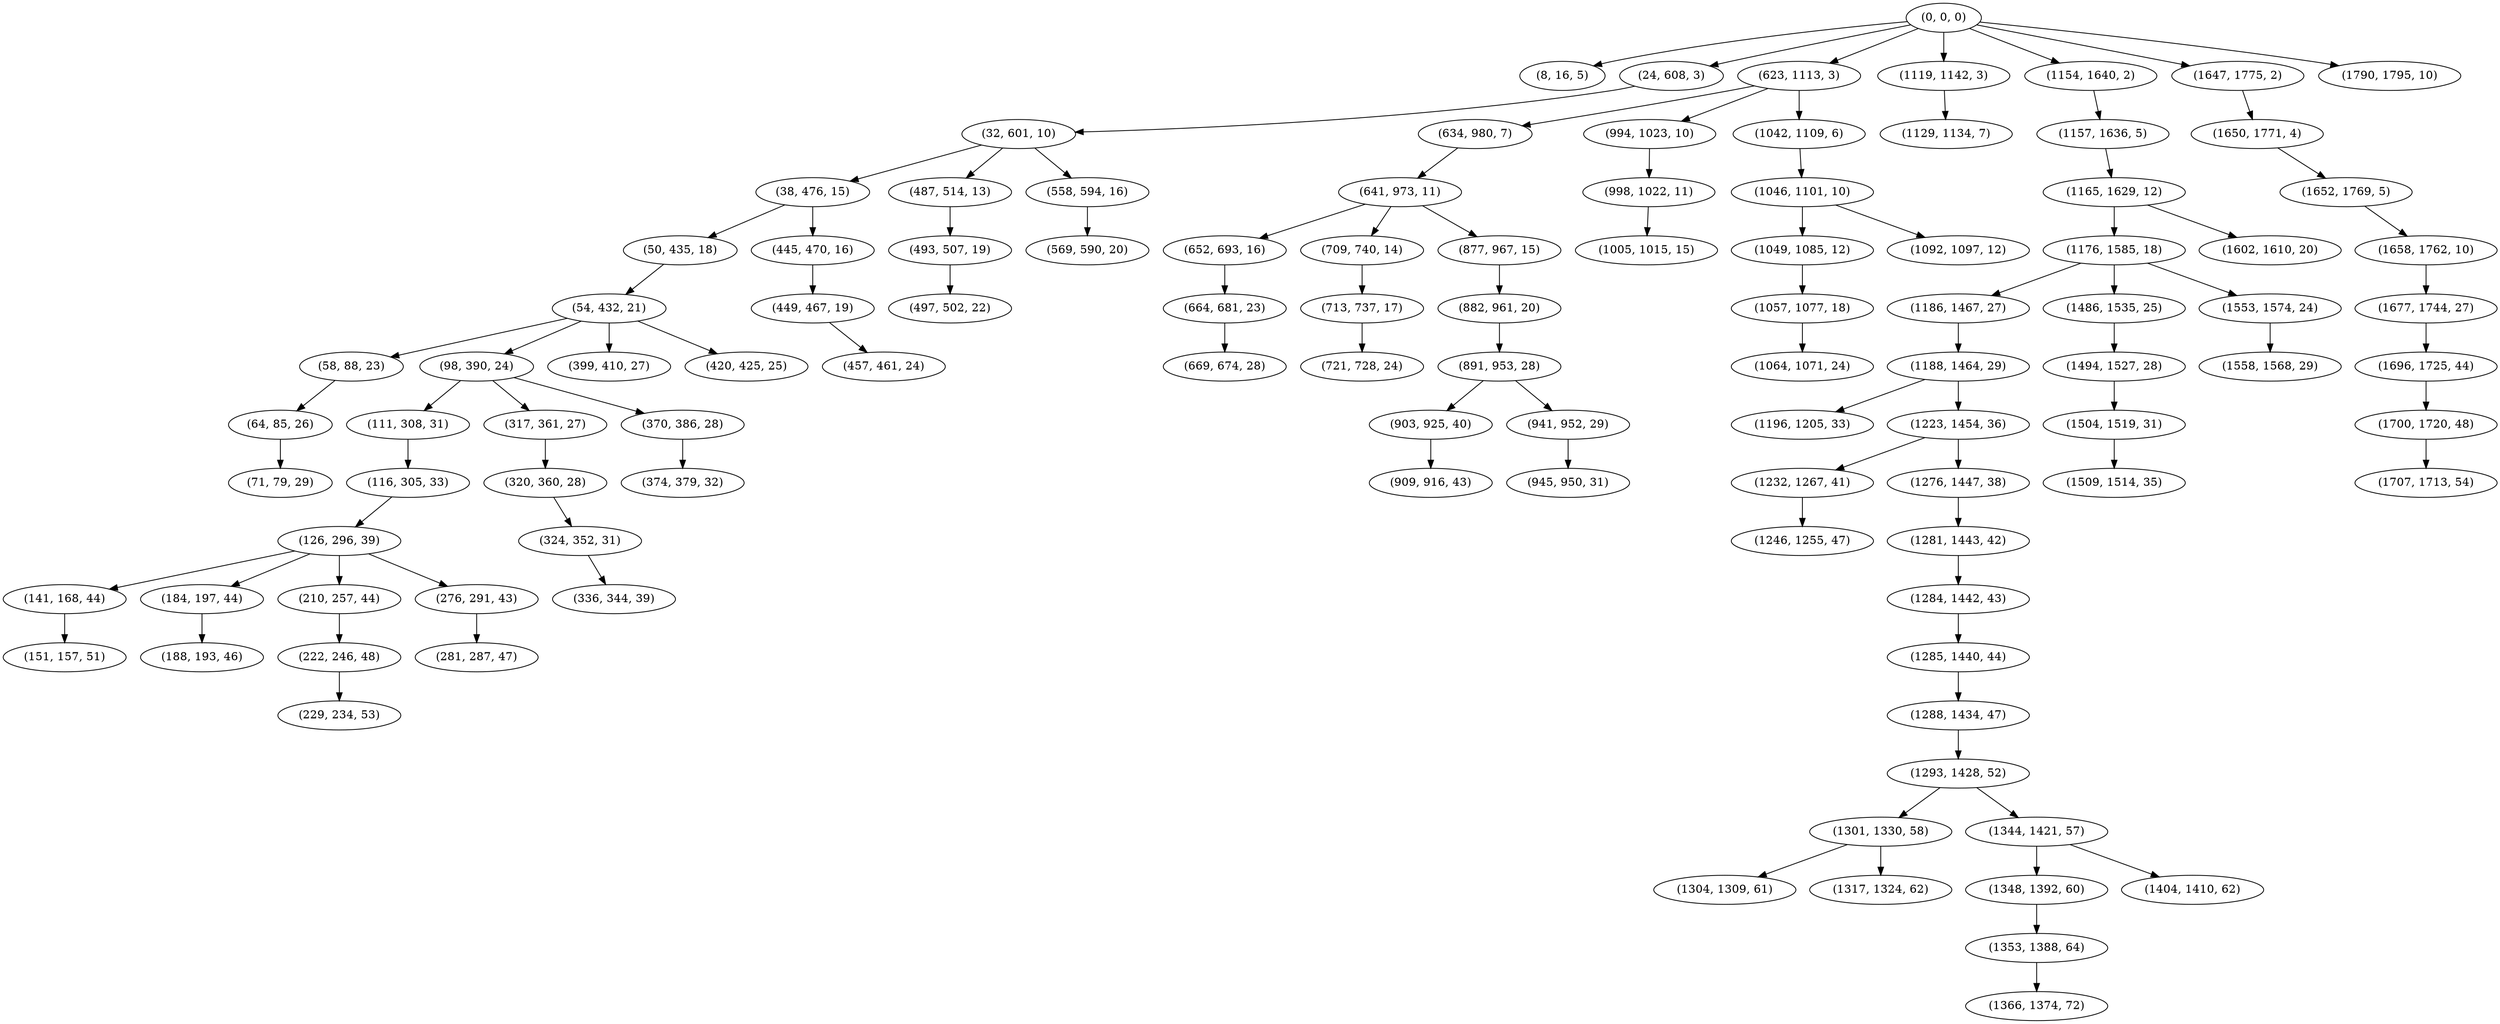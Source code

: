 digraph tree {
    "(0, 0, 0)";
    "(8, 16, 5)";
    "(24, 608, 3)";
    "(32, 601, 10)";
    "(38, 476, 15)";
    "(50, 435, 18)";
    "(54, 432, 21)";
    "(58, 88, 23)";
    "(64, 85, 26)";
    "(71, 79, 29)";
    "(98, 390, 24)";
    "(111, 308, 31)";
    "(116, 305, 33)";
    "(126, 296, 39)";
    "(141, 168, 44)";
    "(151, 157, 51)";
    "(184, 197, 44)";
    "(188, 193, 46)";
    "(210, 257, 44)";
    "(222, 246, 48)";
    "(229, 234, 53)";
    "(276, 291, 43)";
    "(281, 287, 47)";
    "(317, 361, 27)";
    "(320, 360, 28)";
    "(324, 352, 31)";
    "(336, 344, 39)";
    "(370, 386, 28)";
    "(374, 379, 32)";
    "(399, 410, 27)";
    "(420, 425, 25)";
    "(445, 470, 16)";
    "(449, 467, 19)";
    "(457, 461, 24)";
    "(487, 514, 13)";
    "(493, 507, 19)";
    "(497, 502, 22)";
    "(558, 594, 16)";
    "(569, 590, 20)";
    "(623, 1113, 3)";
    "(634, 980, 7)";
    "(641, 973, 11)";
    "(652, 693, 16)";
    "(664, 681, 23)";
    "(669, 674, 28)";
    "(709, 740, 14)";
    "(713, 737, 17)";
    "(721, 728, 24)";
    "(877, 967, 15)";
    "(882, 961, 20)";
    "(891, 953, 28)";
    "(903, 925, 40)";
    "(909, 916, 43)";
    "(941, 952, 29)";
    "(945, 950, 31)";
    "(994, 1023, 10)";
    "(998, 1022, 11)";
    "(1005, 1015, 15)";
    "(1042, 1109, 6)";
    "(1046, 1101, 10)";
    "(1049, 1085, 12)";
    "(1057, 1077, 18)";
    "(1064, 1071, 24)";
    "(1092, 1097, 12)";
    "(1119, 1142, 3)";
    "(1129, 1134, 7)";
    "(1154, 1640, 2)";
    "(1157, 1636, 5)";
    "(1165, 1629, 12)";
    "(1176, 1585, 18)";
    "(1186, 1467, 27)";
    "(1188, 1464, 29)";
    "(1196, 1205, 33)";
    "(1223, 1454, 36)";
    "(1232, 1267, 41)";
    "(1246, 1255, 47)";
    "(1276, 1447, 38)";
    "(1281, 1443, 42)";
    "(1284, 1442, 43)";
    "(1285, 1440, 44)";
    "(1288, 1434, 47)";
    "(1293, 1428, 52)";
    "(1301, 1330, 58)";
    "(1304, 1309, 61)";
    "(1317, 1324, 62)";
    "(1344, 1421, 57)";
    "(1348, 1392, 60)";
    "(1353, 1388, 64)";
    "(1366, 1374, 72)";
    "(1404, 1410, 62)";
    "(1486, 1535, 25)";
    "(1494, 1527, 28)";
    "(1504, 1519, 31)";
    "(1509, 1514, 35)";
    "(1553, 1574, 24)";
    "(1558, 1568, 29)";
    "(1602, 1610, 20)";
    "(1647, 1775, 2)";
    "(1650, 1771, 4)";
    "(1652, 1769, 5)";
    "(1658, 1762, 10)";
    "(1677, 1744, 27)";
    "(1696, 1725, 44)";
    "(1700, 1720, 48)";
    "(1707, 1713, 54)";
    "(1790, 1795, 10)";
    "(0, 0, 0)" -> "(8, 16, 5)";
    "(0, 0, 0)" -> "(24, 608, 3)";
    "(0, 0, 0)" -> "(623, 1113, 3)";
    "(0, 0, 0)" -> "(1119, 1142, 3)";
    "(0, 0, 0)" -> "(1154, 1640, 2)";
    "(0, 0, 0)" -> "(1647, 1775, 2)";
    "(0, 0, 0)" -> "(1790, 1795, 10)";
    "(24, 608, 3)" -> "(32, 601, 10)";
    "(32, 601, 10)" -> "(38, 476, 15)";
    "(32, 601, 10)" -> "(487, 514, 13)";
    "(32, 601, 10)" -> "(558, 594, 16)";
    "(38, 476, 15)" -> "(50, 435, 18)";
    "(38, 476, 15)" -> "(445, 470, 16)";
    "(50, 435, 18)" -> "(54, 432, 21)";
    "(54, 432, 21)" -> "(58, 88, 23)";
    "(54, 432, 21)" -> "(98, 390, 24)";
    "(54, 432, 21)" -> "(399, 410, 27)";
    "(54, 432, 21)" -> "(420, 425, 25)";
    "(58, 88, 23)" -> "(64, 85, 26)";
    "(64, 85, 26)" -> "(71, 79, 29)";
    "(98, 390, 24)" -> "(111, 308, 31)";
    "(98, 390, 24)" -> "(317, 361, 27)";
    "(98, 390, 24)" -> "(370, 386, 28)";
    "(111, 308, 31)" -> "(116, 305, 33)";
    "(116, 305, 33)" -> "(126, 296, 39)";
    "(126, 296, 39)" -> "(141, 168, 44)";
    "(126, 296, 39)" -> "(184, 197, 44)";
    "(126, 296, 39)" -> "(210, 257, 44)";
    "(126, 296, 39)" -> "(276, 291, 43)";
    "(141, 168, 44)" -> "(151, 157, 51)";
    "(184, 197, 44)" -> "(188, 193, 46)";
    "(210, 257, 44)" -> "(222, 246, 48)";
    "(222, 246, 48)" -> "(229, 234, 53)";
    "(276, 291, 43)" -> "(281, 287, 47)";
    "(317, 361, 27)" -> "(320, 360, 28)";
    "(320, 360, 28)" -> "(324, 352, 31)";
    "(324, 352, 31)" -> "(336, 344, 39)";
    "(370, 386, 28)" -> "(374, 379, 32)";
    "(445, 470, 16)" -> "(449, 467, 19)";
    "(449, 467, 19)" -> "(457, 461, 24)";
    "(487, 514, 13)" -> "(493, 507, 19)";
    "(493, 507, 19)" -> "(497, 502, 22)";
    "(558, 594, 16)" -> "(569, 590, 20)";
    "(623, 1113, 3)" -> "(634, 980, 7)";
    "(623, 1113, 3)" -> "(994, 1023, 10)";
    "(623, 1113, 3)" -> "(1042, 1109, 6)";
    "(634, 980, 7)" -> "(641, 973, 11)";
    "(641, 973, 11)" -> "(652, 693, 16)";
    "(641, 973, 11)" -> "(709, 740, 14)";
    "(641, 973, 11)" -> "(877, 967, 15)";
    "(652, 693, 16)" -> "(664, 681, 23)";
    "(664, 681, 23)" -> "(669, 674, 28)";
    "(709, 740, 14)" -> "(713, 737, 17)";
    "(713, 737, 17)" -> "(721, 728, 24)";
    "(877, 967, 15)" -> "(882, 961, 20)";
    "(882, 961, 20)" -> "(891, 953, 28)";
    "(891, 953, 28)" -> "(903, 925, 40)";
    "(891, 953, 28)" -> "(941, 952, 29)";
    "(903, 925, 40)" -> "(909, 916, 43)";
    "(941, 952, 29)" -> "(945, 950, 31)";
    "(994, 1023, 10)" -> "(998, 1022, 11)";
    "(998, 1022, 11)" -> "(1005, 1015, 15)";
    "(1042, 1109, 6)" -> "(1046, 1101, 10)";
    "(1046, 1101, 10)" -> "(1049, 1085, 12)";
    "(1046, 1101, 10)" -> "(1092, 1097, 12)";
    "(1049, 1085, 12)" -> "(1057, 1077, 18)";
    "(1057, 1077, 18)" -> "(1064, 1071, 24)";
    "(1119, 1142, 3)" -> "(1129, 1134, 7)";
    "(1154, 1640, 2)" -> "(1157, 1636, 5)";
    "(1157, 1636, 5)" -> "(1165, 1629, 12)";
    "(1165, 1629, 12)" -> "(1176, 1585, 18)";
    "(1165, 1629, 12)" -> "(1602, 1610, 20)";
    "(1176, 1585, 18)" -> "(1186, 1467, 27)";
    "(1176, 1585, 18)" -> "(1486, 1535, 25)";
    "(1176, 1585, 18)" -> "(1553, 1574, 24)";
    "(1186, 1467, 27)" -> "(1188, 1464, 29)";
    "(1188, 1464, 29)" -> "(1196, 1205, 33)";
    "(1188, 1464, 29)" -> "(1223, 1454, 36)";
    "(1223, 1454, 36)" -> "(1232, 1267, 41)";
    "(1223, 1454, 36)" -> "(1276, 1447, 38)";
    "(1232, 1267, 41)" -> "(1246, 1255, 47)";
    "(1276, 1447, 38)" -> "(1281, 1443, 42)";
    "(1281, 1443, 42)" -> "(1284, 1442, 43)";
    "(1284, 1442, 43)" -> "(1285, 1440, 44)";
    "(1285, 1440, 44)" -> "(1288, 1434, 47)";
    "(1288, 1434, 47)" -> "(1293, 1428, 52)";
    "(1293, 1428, 52)" -> "(1301, 1330, 58)";
    "(1293, 1428, 52)" -> "(1344, 1421, 57)";
    "(1301, 1330, 58)" -> "(1304, 1309, 61)";
    "(1301, 1330, 58)" -> "(1317, 1324, 62)";
    "(1344, 1421, 57)" -> "(1348, 1392, 60)";
    "(1344, 1421, 57)" -> "(1404, 1410, 62)";
    "(1348, 1392, 60)" -> "(1353, 1388, 64)";
    "(1353, 1388, 64)" -> "(1366, 1374, 72)";
    "(1486, 1535, 25)" -> "(1494, 1527, 28)";
    "(1494, 1527, 28)" -> "(1504, 1519, 31)";
    "(1504, 1519, 31)" -> "(1509, 1514, 35)";
    "(1553, 1574, 24)" -> "(1558, 1568, 29)";
    "(1647, 1775, 2)" -> "(1650, 1771, 4)";
    "(1650, 1771, 4)" -> "(1652, 1769, 5)";
    "(1652, 1769, 5)" -> "(1658, 1762, 10)";
    "(1658, 1762, 10)" -> "(1677, 1744, 27)";
    "(1677, 1744, 27)" -> "(1696, 1725, 44)";
    "(1696, 1725, 44)" -> "(1700, 1720, 48)";
    "(1700, 1720, 48)" -> "(1707, 1713, 54)";
}
